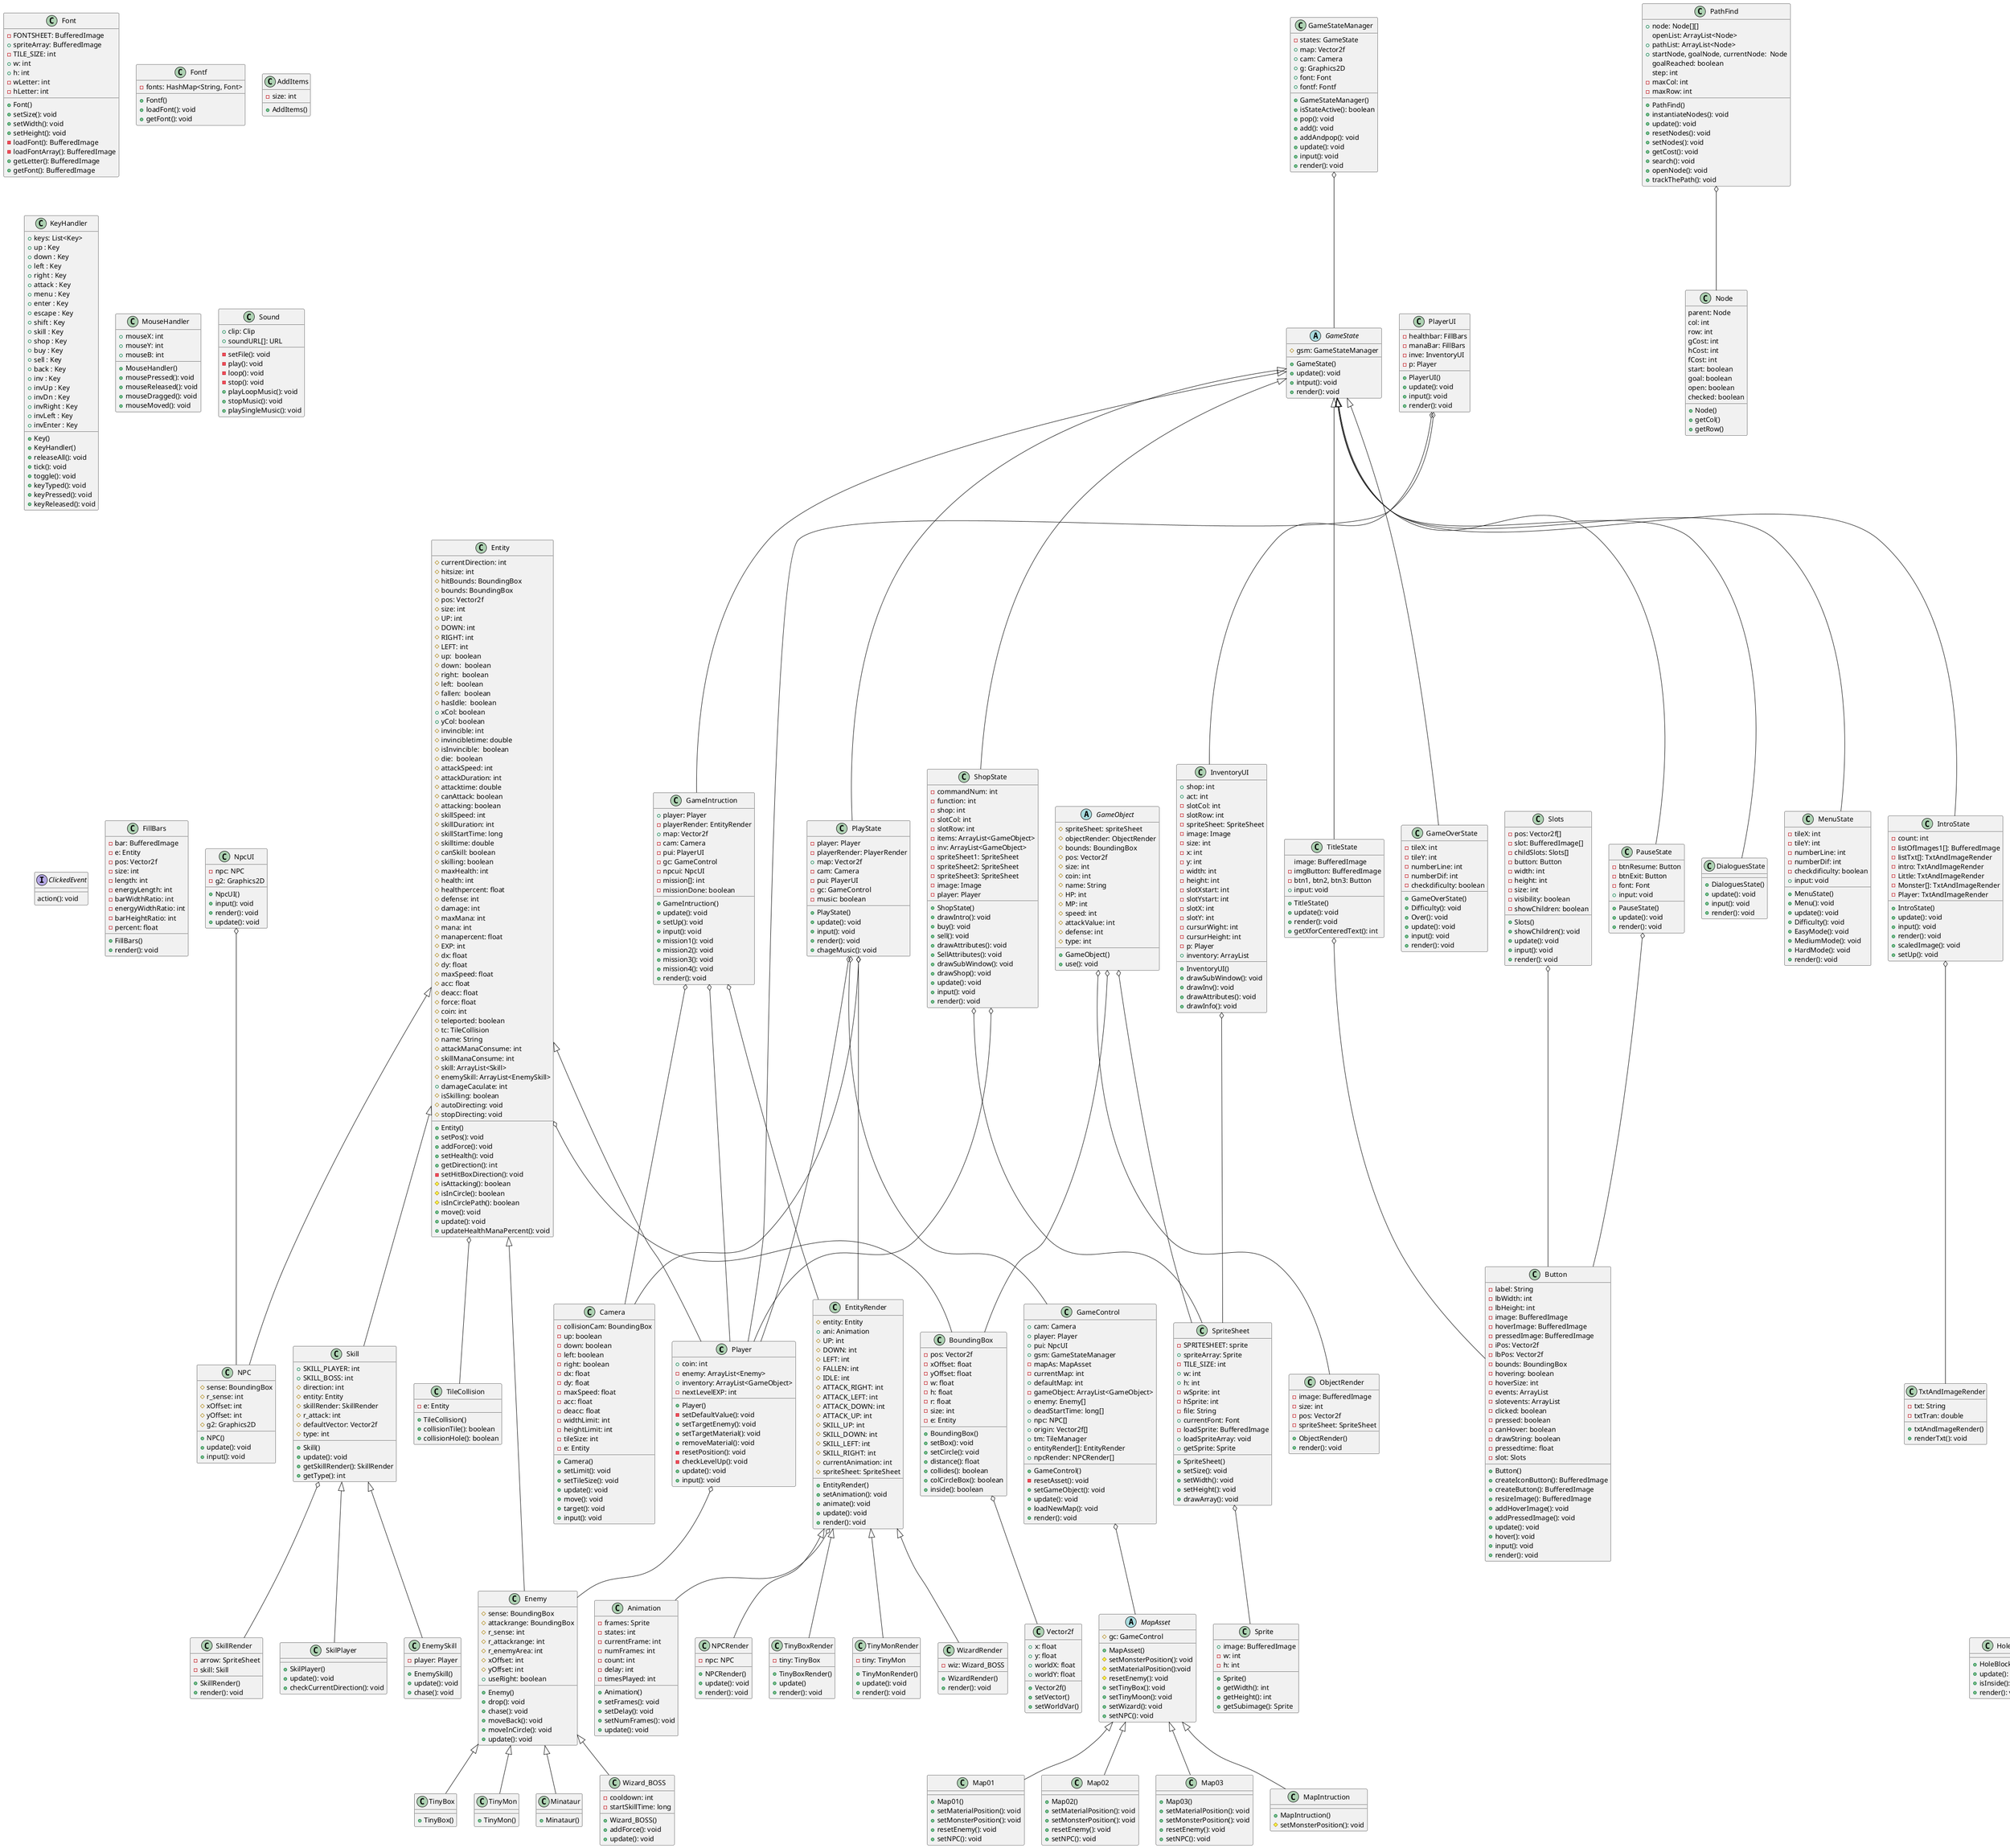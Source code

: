 @startuml
    class Player extends Entity{
        + coin: int
        - enemy: ArrayList<Enemy>
        + inventory: ArrayList<GameObject>
        - nextLevelEXP: int

        + Player()
        - setDefaultValue(): void
        + setTargetEnemy(): void
        + setTargetMaterial(): void
        + removeMaterial(): void
        - resetPosition(): void
        - checkLevelUp(): void
        + update(): void
        + input(): void 
    }
    class Entity{
        # currentDirection: int
        # hitsize: int
        # hitBounds: BoundingBox
        # bounds: BoundingBox
        # pos: Vector2f
        # size: int
        # UP: int
        # DOWN: int
        # RIGHT: int
        # LEFT: int
        # up:  boolean
        # down:  boolean
        # right:  boolean
        # left:  boolean
        # fallen:  boolean
        # hasIdle:  boolean
        + xCol: boolean
        + yCol: boolean
        # invincible: int
        # invincibletime: double
        # isInvincible:  boolean
        # die:  boolean
        # attackSpeed: int
        # attackDuration: int
        # attacktime: double
        # canAttack: boolean
        # attacking: boolean
        # skillSpeed: int
        # skillDuration: int
        # skillStartTime: long
        # skilltime: double
        # canSkill: boolean
        # skilling: boolean
        # maxHealth: int
        # health: int
        # healthpercent: float
        # defense: int
        # damage: int
        # maxMana: int
        # mana: int
        # manapercent: float
        # EXP: int
        # dx: float
        # dy: float
        # maxSpeed: float
        # acc: float
        # deacc: float
        # force: float
        # coin: int
        # teleported: boolean
        # tc: TileCollision
        # name: String
        # attackManaConsume: int
        # skillManaConsume: int
        # skill: ArrayList<Skill>
        # enemySkill: ArrayList<EnemySkill> 
        + Entity()
        + setPos(): void
        + addForce(): void
        + setHealth(): void
        + damageCaculate: int
        + getDirection(): int
        - setHitBoxDirection(): void
        # isAttacking(): boolean
        # isSkilling: boolean
        #  isInCircle(): boolean
        #  isInCirclePath(): boolean
        + move(): void
        # autoDirecting: void
        # stopDirecting: void
        + update(): void
        + updateHealthManaPercent(): void
    }
    '-------------object-----------
    abstract class GameObject{
        # spriteSheet: spriteSheet
        # objectRender: ObjectRender
        # bounds: BoundingBox
        # pos: Vector2f
        # size: int
        # coin: int
        # name: String
        # HP: int
        # MP: int
        # speed: int
        # attackValue: int
        # defense: int
        # type: int
        + GameObject()
        + use(): void
    }
    '-------------ai-------------------
    class PathFind{
        + node: Node[][] 
        openList: ArrayList<Node>
        + pathList: ArrayList<Node>
        + startNode, goalNode, currentNode:  Node
        goalReached: boolean
        step: int
        - maxCol: int
        - maxRow: int
        + PathFind()
        + instantiateNodes(): void
        + update(): void
        + resetNodes(): void
        + setNodes(): void
        + getCost(): void
        + search(): void
        + openNode(): void
        + trackThePath(): void
    }
    class Node {
        parent: Node
        col: int
        row: int
        gCost: int
        hCost: int
        fCost: int
        start: boolean
        goal: boolean
        open: boolean
        checked: boolean
        + Node()
        + getCol()
        + getRow()
    }
    '-----------------enemy----------------
    class Enemy extends Entity{
        # sense: BoundingBox
        # attackrange: BoundingBox
        # r_sense: int
        # r_attackrange: int
        # r_enemyArea: int
        # xOffset: int
        # yOffset: int
        + useRight: boolean
        + Enemy()
        + drop(): void
        + chase(): void
        + moveBack(): void
        + moveInCircle(): void
        + update(): void
    }
    class TinyBox extends Enemy{
        + TinyBox()
    }
    class TinyMon extends Enemy{
        + TinyMon()
    }
    class Minataur extends Enemy{
        + Minataur()
    }
    class Wizard_BOSS extends Enemy{
        - cooldown: int
        - startSkillTime: long
        + Wizard_BOSS()
        + addForce(): void
        + update(): void
    }
    '--------------npc------------
    class NPC extends Entity{
        # sense: BoundingBox
        # r_sense: int
        # xOffset: int
        # yOffset: int
        # g2: Graphics2D
        + NPC()
        + update(): void
        + input(): void
    }
    '---------------skill-----------
    class Skill extends Entity{
        + SKILL_PLAYER: int
        + SKILL_BOSS: int
        # direction: int
        # entity: Entity
        # skillRender: SkillRender
        # r_attack: int
        # defaultVector: Vector2f
        # type: int
        + Skill()
        + update(): void
        + getSkillRender(): SkillRender
        + getType(): int
    }
    class SkilPlayer extends Skill{
        + SkilPlayer()
        + update(): void
        + checkCurrentDirection(): void
    }
    class EnemySkill extends Skill{
        - player: Player
        + EnemySkill()
        + update(): void
        + chase(): void
    }
    '-------------graphics-------------
    class Animation{
        - frames: Sprite
        - states: int
        - currentFrame: int
        - numFrames: int
        - count: int
        - delay: int
        - timesPlayed: int
        + Animation()
        + setFrames(): void
        + setDelay(): void
        + setNumFrames(): void
        + update(): void
    }
    class Font{
        - FONTSHEET: BufferedImage
        + spriteArray: BufferedImage
        - TILE_SIZE: int
        + w: int
        + h: int
        - wLetter: int
        - hLetter: int
        + Font()
        + setSize(): void
        + setWidth(): void
        + setHeight(): void
        - loadFont(): BufferedImage
        - loadFontArray(): BufferedImage
        + getLetter(): BufferedImage
        + getFont(): BufferedImage
    }
    class Sprite{
        + image: BufferedImage
        - w: int
        - h: int
        + Sprite()
        + getWidth(): int
        + getHeight(): int
        + getSubimage(): Sprite
    }
    class SpriteSheet{
        - SPRITESHEET: sprite
        + spriteArray: Sprite
        - TILE_SIZE: int
        + w: int
        + h: int
        - wSprite: int
        - hSprite: int
        - file: String
        + currentFont: Font
        + SpriteSheet()
        + setSize(): void
        + setWidth(): void
        + setHeight(): void
        - loadSprite: BufferedImage
        + loadSpriteArray: void
        + getSprite: Sprite
        + drawArray(): void
    }
    class Fontf{
        - fonts: HashMap<String, Font>
        + Fontf()
        + loadFont(): void
        + getFont(): void
    }
    '-------------math---------------
    class BoundingBox {
        - pos: Vector2f
        - xOffset: float
        - yOffset: float
        - w: float
        - h: float
        - r: float
        - size: int
        - e: Entity
        + BoundingBox()
        + setBox(): void
        + setCircle(): void
        + distance(): float
        + collides(): boolean
        + colCircleBox(): boolean
        + inside(): boolean
    }
    class Vector2f{
        + x: float
        + y: float
        + worldX: float
        + worldY: float
        + Vector2f()
        + setVector()
        + setWorldVar()
    }

    '-----------------render-------------
    class EntityRender{
        # entity: Entity
        + ani: Animation
        # UP: int
        # DOWN: int
        # LEFT: int
        # FALLEN: int
        # IDLE: int
        # ATTACK_RIGHT: int
        # ATTACK_LEFT: int
        # ATTACK_DOWN: int
        # ATTACK_UP: int
        # SKILL_UP: int
        # SKILL_DOWN: int
        # SKILL_LEFT: int
        # SKILL_RIGHT: int
        # currentAnimation: int
        # spriteSheet: SpriteSheet
        + EntityRender()
        + setAnimation(): void
        + animate(): void
        + update(): void
        + render(): void
    }
    class NPCRender extends EntityRender{
        - npc: NPC
        + NPCRender()
        + update(): void
        + render(): void
    }
    class ObjectRender{
        - image: BufferedImage
        - size: int
        - pos: Vector2f
        - spriteSheet: SpriteSheet
        + ObjectRender()
        + render(): void
    }
    class SkillRender{
        - arrow: SpriteSheet
        - skill: Skill
        + SkillRender()
        + render(): void
    }
    class TinyBoxRender extends EntityRender{
        - tiny: TinyBox
        + TinyBoxRender()
        + update()
        + render(): void
    }
    class TinyMonRender extends EntityRender{
        - tiny: TinyMon
        + TinyMonRender()
        + update(): void
        + render(): void
    }
    class TxtAndImageRender{
        - txt: String
        - txtTran: double
        + txtAndImageRender()
        + renderTxt(): void
    }
    class WizardRender extends EntityRender{
        - wiz: Wizard_BOSS
        + WizardRender()
        + render(): void
    }
    '--------------states------------
    class DialoguesState extends GameState{
        + DialoguesState()
        + update(): void
        + input(): void
        + render(): void
    }
    abstract class GameState{
        # gsm: GameStateManager
        + GameState()
        + update(): void
        + intput(): void
        + render(): void
    }
    class GameStateManager{
        - states: GameState
        + map: Vector2f
        + cam: Camera
        + g: Graphics2D
        + font: Font
        + fontf: Fontf
        + GameStateManager()
        + isStateActive(): boolean
        + pop(): void
        + add(): void
        + addAndpop(): void
        + update(): void
        + input(): void
        + render(): void
    }
    class MenuState extends GameState {
        - tileX: int
        - tileY: int
        - numberLine: int
        - numberDif: int
        - checkdificulty: boolean
        + MenuState()
        + Menu(): void
        + update(): void
        + Difficulty(): void
        + input: void
        + EasyMode(): void
        + MediumMode(): void
        + HardMode(): void
        + render(): void
    }
    class PauseState extends GameState {
        - btnResume: Button
        - btnExit: Button
        - font: Font
        + PauseState()
        + update(): void
        + input: void
        + render(): void
    }
    class TitleState extends GameState{
        image: BufferedImage
        - imgButton: BufferedImage
        - btn1, btn2, btn3: Button
        + TitleState()
        + update(): void
        + input: void
        + render(): void
        + getXforCenteredText(): int
    }
    class PlayState extends GameState{
        - player: Player
        - playerRender: PlayerRender
        + map: Vector2f
        - cam: Camera
        - pui: PlayerUI
        - gc: GameControl
        - music: boolean
        + PlayState()
        + update(): void
        + input(): void
        + render(): void
        + chageMusic(): void
    }
    class ShopState extends GameState{
        - commandNum: int
        - function: int
        - shop: int
        - slotCol: int
        - slotRow: int
        - items: ArrayList<GameObject> 
        - inv: ArrayList<GameObject> 
        - spriteSheet1: SpriteSheet
        - spriteSheet2: SpriteSheet
        - spriteSheet3: SpriteSheet
        - image: Image
        - player: Player
        + ShopState()
        + drawIntro(): void
        + buy(): void
        + sell(): void
        + drawAttributes(): void
        + SellAttributes(): void
        + drawSubWindow(): void
        + drawShop(): void
        + update(): void
        + input(): void
        + render(): void
    }
    class GameOverState extends GameState {
        - tileX: int
        - tileY: int
        - numberLine: int
        - numberDif: int
        - checkdificulty: boolean
        + GameOverState()
        + Difficulty(): void
        + Over(): void
        + update(): void
        + input(): void
        + render(): void
    }
    class GameIntruction extends GameState{
        + player: Player
        - playerRender: EntityRender
        + map: Vector2f
        - cam: Camera
        - pui: PlayerUI
        - gc: GameControl
        - npcui: NpcUI
        - mission[]: int
        - missionDone: boolean
        + GameIntruction()
        + update(): void
        + setUp(): void
        + input(): void
        + mission1(): void
        + mission2(): void
        + mission3(): void
        + mission4(): void
        + render(): void
    } 
    class IntroState extends GameState{
        - count: int
        - listOfImages1[]: BufferedImage
        -  listTxt[]: TxtAndImageRender
        - intro: TxtAndImageRender
        - Little: TxtAndImageRender
        - Monster[]: TxtAndImageRender
        - Player: TxtAndImageRender
        + IntroState()
        + update(): void
        + input(): void
        + render(): void
        + scaledImage(): void
        + setUp(): void
    }
    ' -----------data------------
    class GameControl{
        + cam: Camera
        + player: Player
        + pui: NpcUI
        + gsm: GameStateManager
        - mapAs: MapAsset
        - currentMap: int
        + defaultMap: int
        - gameObject: ArrayList<GameObject>
        + enemy: Enemy[]
        + deadStartTime: long[]
        + npc: NPC[]
        + origin: Vector2f[]
        + tm: TileManager
        + entityRender[]: EntityRender
        + npcRender: NPCRender[]
        + GameControl()
        - resetAsset(): void
        + setGameObject(): void
        + update(): void
        + loadNewMap(): void
        + render(): void
    }
    abstract class MapAsset{
        # gc: GameControl
        + MapAsset()
        # setMonsterPosition(): void
        # setMaterialPosition():void
        # resetEnemy(): void
        + setTinyBox(): void
        + setTinyMoon(): void
        + setWizard(): void
        + setNPC(): void
    }
    class Map01 extends MapAsset {
        + Map01()
        + setMaterialPosition(): void
        + setMonsterPosition(): void
        + resetEnemy(): void
        + setNPC(): void
    }
    class Map02 extends MapAsset {
        + Map02()
        + setMaterialPosition(): void
        + setMonsterPosition(): void
        + resetEnemy(): void
        + setNPC(): void
    }
    class Map03 extends MapAsset {
        + Map03()
        + setMaterialPosition(): void
        + setMonsterPosition(): void
        + resetEnemy(): void
        + setNPC(): void
    }
    class MapIntruction extends MapAsset {
        + MapIntruction()
        # setMonsterPosition(): void
    }
    class AddItems{
        - size: int
        + AddItems()
    }
    ' ------------util--------------

    class Camera{
        - collisionCam: BoundingBox
        - up: boolean
        - down: boolean
        - left: boolean
        - right: boolean
        - dx: float
        - dy: float
        - maxSpeed: float
        - acc: float
        - deacc: float
        - widthLimit: int
        - heightLimit: int
        - tileSize: int
        - e: Entity
        + Camera()
        + setLimit(): void
        + setTileSize(): void
        + update(): void
        + move(): void
        + target(): void
        + input(): void
    }
    class KeyHandler{
        + keys: List<Key>
        + up : Key
        + down : Key
        + left : Key
        + right : Key
        + attack : Key
        + menu : Key
        + enter : Key
        + escape : Key
        + shift : Key
        + skill : Key
        + shop : Key
        + buy : Key
        + sell : Key
        + back : Key
        + inv : Key
        + invUp : Key
        + invDn : Key
        + invRight : Key
        + invLeft : Key
        + invEnter : Key
        + Key()
        + KeyHandler()
        + releaseAll(): void
        + tick(): void
        + toggle(): void
        + keyTyped(): void
        + keyPressed(): void
        + keyReleased(): void
    }
    class MouseHandler{
        + mouseX: int
        + mouseY: int
        + mouseB: int
        + MouseHandler()
        + mousePressed(): void
        + mouseReleased(): void
        + mouseDragged(): void
        + mouseMoved(): void
    }
    class Sound{
        + clip: Clip
        + soundURL[]: URL
        - setFile(): void
        - play(): void
        - loop(): void
        - stop(): void
        + playLoopMusic(): void
        + stopMusic(): void
        + playSingleMusic(): void
    }
    class TileCollision{
        - e: Entity
        + TileCollision()
        + collisionTile(): boolean
        + collisionHole(): boolean
    }
    '-------------tile--------------
    class TileManager {
        + tm: ArrayList<TileMap>
        - cam: Camera
        - spritesheet: SpriteSheet
        - width: int
        - height: int
        - file: String
        - columns: int
        + TileManager()
        + addTileMap(): void
        + render(): void
    }
    abstract class TileMap {
        + render(): void
    }
    class TileMapNorm extends TileMap {
        + blocks: Block[] 
        - tileWidth: int
        - tileHeight: int
        - height: int
        + TileMapNorm()
        + render(): void
    }
    class TileMapObj extends TileMap{
        + event_blocks: Block[] 
        - tileWidth: int
        - tileHeight: int
        + width: int
        + height: int
        + TileMapObj()
        + render(): void
    }
    '--------------block-------------------
    class Block{
        # w: int
        # h: int
        + sprite: Sprite
        + pos: Vector2f
        + Block()
        + update(): boolean
        + isInside(): boolean
        + getImage(): Sprite
        + getPos(): Vector2f
        + render(): void
    }
    class HoleBlock extends Block{
        + HoleBlock()
        + update(): boolean
        + isInside(): boolean
        + render(): void
    }
    class NormBlock extends Block {
        + NormBlock()
        + update(): boolean
        + isInside(): boolean
        + render(): void
    }
    class ObjBlock extends Block{
        + ObjBlock()
        + update(): boolean
        + isInside(): boolean
        + render(): void
    }
    '------------ui----------------
    class Button{
        - label: String
        - lbWidth: int
        - lbHeight: int
        - image: BufferedImage
        - hoverImage: BufferedImage
        - pressedImage: BufferedImage
        - iPos: Vector2f
        - lbPos: Vector2f
        - bounds: BoundingBox
        - hovering: boolean
        - hoverSize: int
        - events: ArrayList
        - slotevents: ArrayList
        - clicked: boolean
        - pressed: boolean
        - canHover: boolean
        - drawString: boolean
        - pressedtime: float
        - slot: Slots
        + Button()
        + createIconButton(): BufferedImage
        + createButton(): BufferedImage
        + resizeImage(): BufferedImage
        + addHoverImage(): void
        + addPressedImage(): void
        + update(): void
        + hover(): void
        + input(): void
        + render(): void
    }
    interface ClickedEvent{
        action(): void
    }
    class FillBars{
        - bar: BufferedImage
        - e: Entity
        - pos: Vector2f
        - size: int
        - length: int
        - energyLength: int
        - barWidthRatio: int
        - energyWidthRatio: int
        - barHeightRatio: int
        - percent: float
        + FillBars()
        + render(): void
    }
    class NpcUI{
        - npc: NPC
        - g2: Graphics2D
        + NpcUI()
        + input(): void
        + render(): void
        + update(): void
    }
    class InventoryUI{
        + shop: int
        + act: int
        - slotCol: int
        - slotRow: int
        - spriteSheet: SpriteSheet
        - image: Image
        - size: int
        - x: int
        - y: int
        - width: int
        - height: int
        - slotXstart: int
        - slotYstart: int
        - slotX: int
        - slotY: int
        - cursurWight: int
        - cursurHeight: int
        - p: Player
        + inventory: ArrayList
        + InventoryUI()
        + drawSubWindow(): void
        + drawInv(): void
        + drawAttributes(): void
        + drawInfo(): void
        
    }
    class PlayerUI{
        - healthbar: FillBars
        - manaBar: FillBars
        - inve: InventoryUI
        - p: Player
        + PlayerUI()
        + update(): void
        + input(): void
        + render(): void
    }
    class Slots{
        - pos: Vector2f[]
        - slot: BufferedImage[]
        - childSlots: Slots[]
        - button: Button
        - width: int
        - height: int
        - size: int
        - visibility: boolean
        - showChildren: boolean
        + Slots()
        + showChildren(): void
        + update(): void
        + input(): void
        + render(): void
    }

    GameObject o-- BoundingBox
    GameObject o-- SpriteSheet
    InventoryUI o-- SpriteSheet
    SpriteSheet o-- Sprite
    Entity o-- BoundingBox
    Entity o-- TileCollision
    BoundingBox o-- Vector2f
    GameControl o-- MapAsset
    PlayState o-- GameControl
    PlayState o-- Player
    PlayState o-- Camera
    GameIntruction o-- Camera
    GameIntruction o-- Player
    GameIntruction o-- EntityRender
    PlayState o-- EntityRender
    GameStateManager o-- GameState
    TitleState o-- Button
    IntroState o-- TxtAndImageRender
    Slots o-- Button
    Skill o-- SkillRender
    GameObject o-- ObjectRender
    EntityRender o-- Animation
    PlayerUI o-- Player
    PlayerUI o-- InventoryUI
    ShopState o-- SpriteSheet
    ShopState o-- Player
    TileManager o-- TileMap
    PathFind o-- Node
    TileMapNorm o-- Block
    TileMapObj o-- Block
    NpcUI o-- NPC
    PauseState o-- Button
    Player o-- Enemy
@enduml